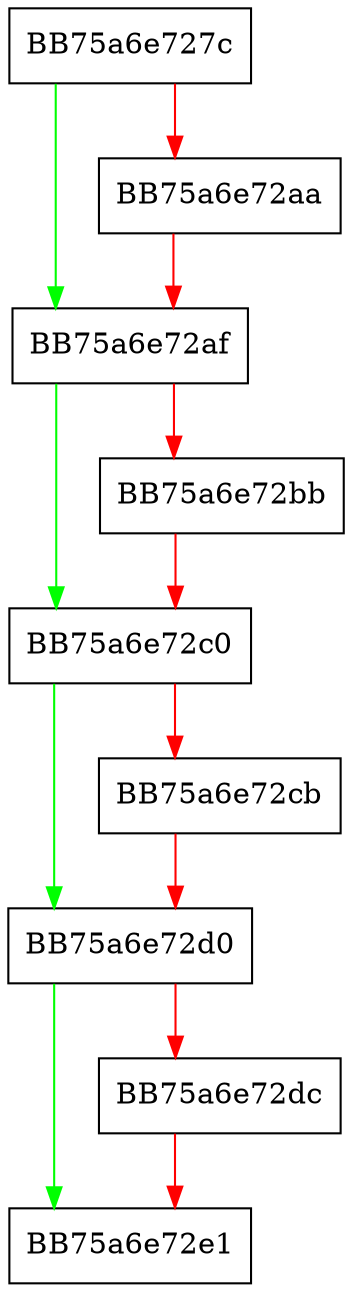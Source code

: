 digraph Split {
  node [shape="box"];
  graph [splines=ortho];
  BB75a6e727c -> BB75a6e72af [color="green"];
  BB75a6e727c -> BB75a6e72aa [color="red"];
  BB75a6e72aa -> BB75a6e72af [color="red"];
  BB75a6e72af -> BB75a6e72c0 [color="green"];
  BB75a6e72af -> BB75a6e72bb [color="red"];
  BB75a6e72bb -> BB75a6e72c0 [color="red"];
  BB75a6e72c0 -> BB75a6e72d0 [color="green"];
  BB75a6e72c0 -> BB75a6e72cb [color="red"];
  BB75a6e72cb -> BB75a6e72d0 [color="red"];
  BB75a6e72d0 -> BB75a6e72e1 [color="green"];
  BB75a6e72d0 -> BB75a6e72dc [color="red"];
  BB75a6e72dc -> BB75a6e72e1 [color="red"];
}